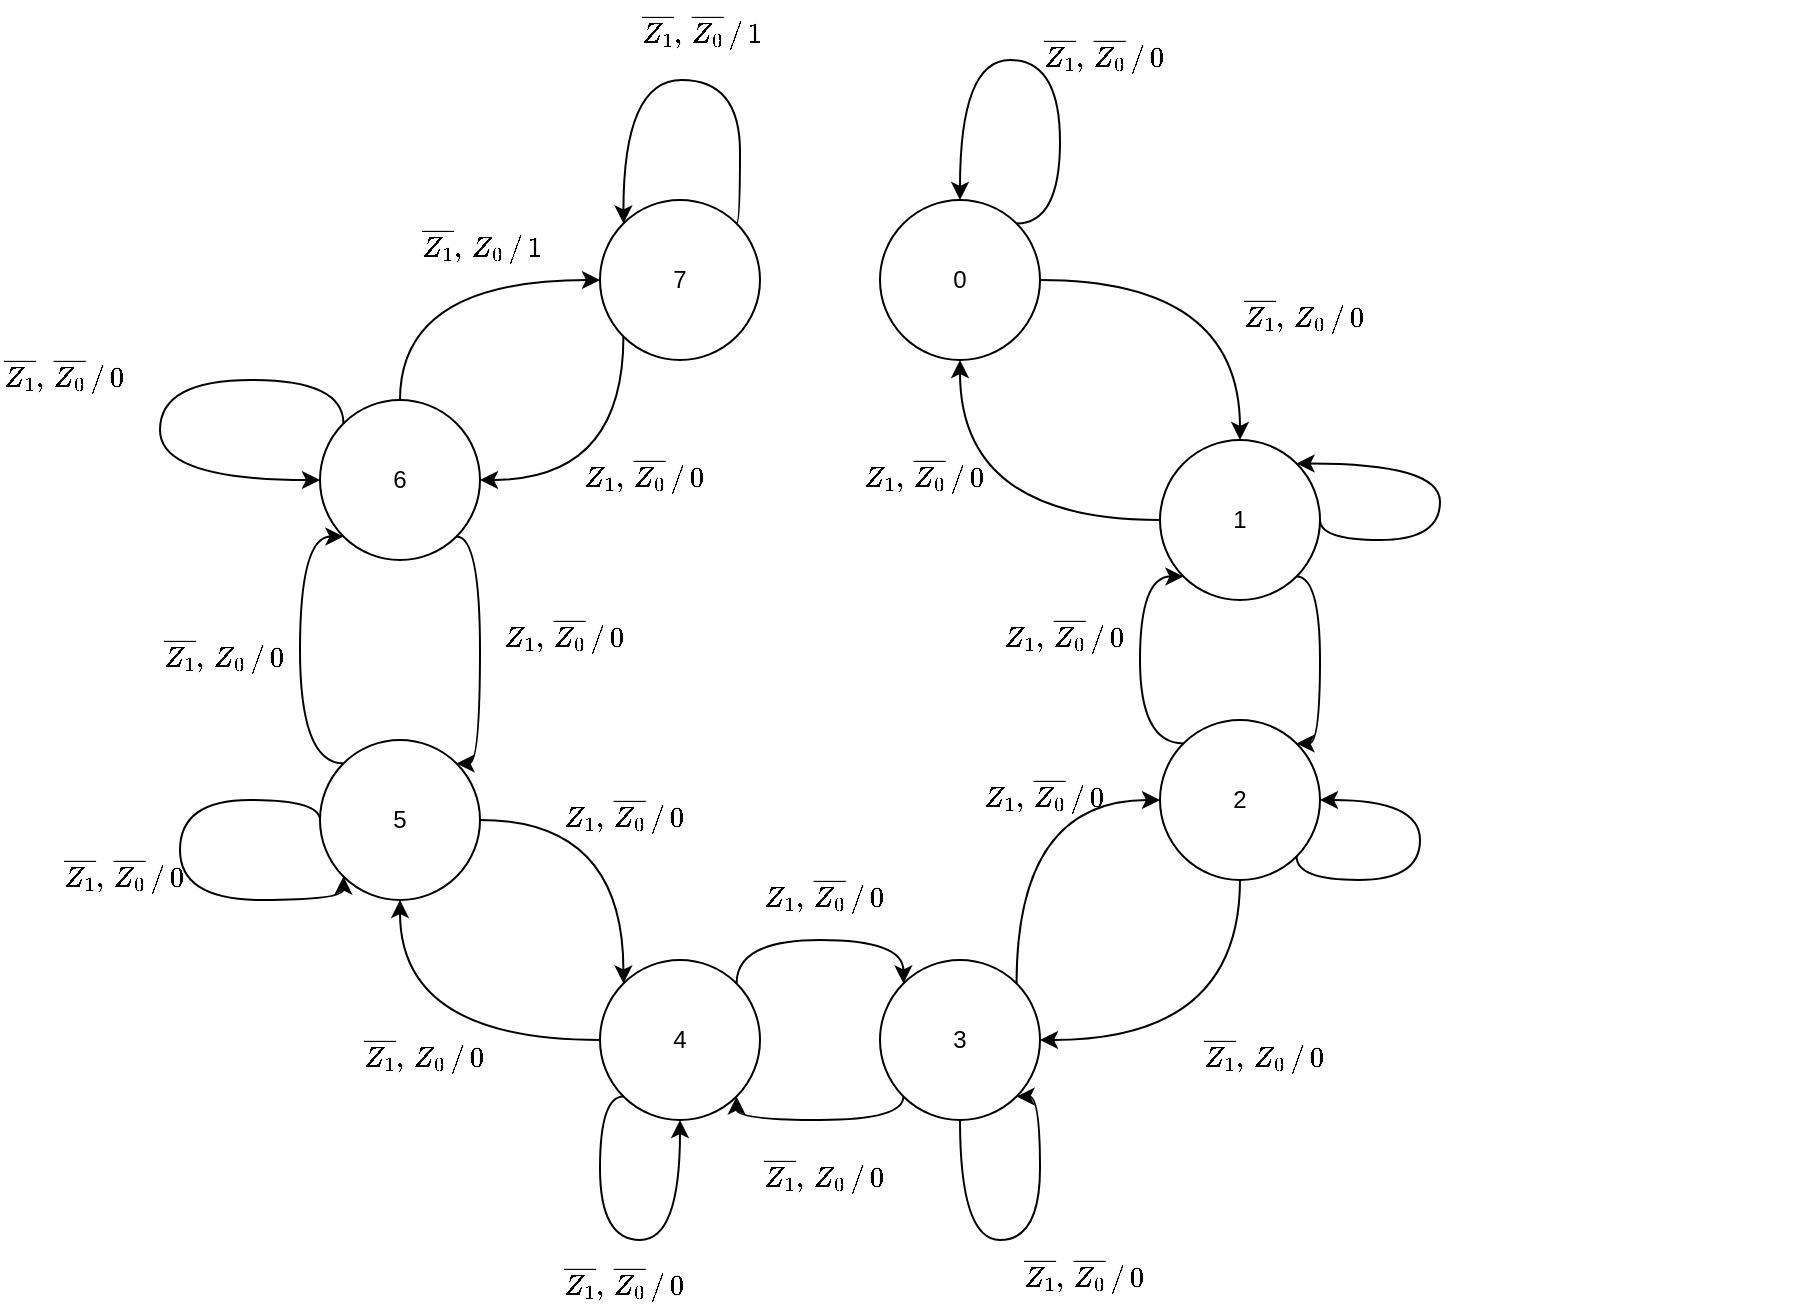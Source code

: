 <mxfile version="27.1.6">
  <diagram name="Página-1" id="u-1weJq-VjkqgeNGdhfN">
    <mxGraphModel dx="735" dy="420" grid="1" gridSize="10" guides="1" tooltips="1" connect="1" arrows="1" fold="1" page="1" pageScale="1" pageWidth="827" pageHeight="1169" math="1" shadow="0">
      <root>
        <mxCell id="0" />
        <mxCell id="1" parent="0" />
        <mxCell id="UL8uIya0dz0M6-IwMwsz-1" value="" style="group" vertex="1" connectable="0" parent="1">
          <mxGeometry x="210" y="210" width="900" height="654" as="geometry" />
        </mxCell>
        <mxCell id="UL8uIya0dz0M6-IwMwsz-2" style="edgeStyle=orthogonalEdgeStyle;rounded=0;orthogonalLoop=1;jettySize=auto;html=1;exitX=0;exitY=0.5;exitDx=0;exitDy=0;entryX=0.5;entryY=1;entryDx=0;entryDy=0;curved=1;" edge="1" parent="UL8uIya0dz0M6-IwMwsz-1" source="UL8uIya0dz0M6-IwMwsz-22" target="UL8uIya0dz0M6-IwMwsz-3">
          <mxGeometry relative="1" as="geometry" />
        </mxCell>
        <mxCell id="UL8uIya0dz0M6-IwMwsz-3" value="0" style="ellipse;whiteSpace=wrap;html=1;aspect=fixed;" vertex="1" parent="UL8uIya0dz0M6-IwMwsz-1">
          <mxGeometry x="440" y="100" width="80" height="80" as="geometry" />
        </mxCell>
        <mxCell id="UL8uIya0dz0M6-IwMwsz-4" style="edgeStyle=orthogonalEdgeStyle;rounded=0;orthogonalLoop=1;jettySize=auto;html=1;exitX=0.5;exitY=0;exitDx=0;exitDy=0;entryX=0;entryY=0.5;entryDx=0;entryDy=0;curved=1;" edge="1" parent="UL8uIya0dz0M6-IwMwsz-1" source="UL8uIya0dz0M6-IwMwsz-5" target="UL8uIya0dz0M6-IwMwsz-24">
          <mxGeometry relative="1" as="geometry" />
        </mxCell>
        <mxCell id="UL8uIya0dz0M6-IwMwsz-5" value="6" style="ellipse;whiteSpace=wrap;html=1;aspect=fixed;" vertex="1" parent="UL8uIya0dz0M6-IwMwsz-1">
          <mxGeometry x="160" y="200" width="80" height="80" as="geometry" />
        </mxCell>
        <mxCell id="UL8uIya0dz0M6-IwMwsz-6" style="edgeStyle=orthogonalEdgeStyle;rounded=0;orthogonalLoop=1;jettySize=auto;html=1;exitX=0;exitY=0;exitDx=0;exitDy=0;entryX=0;entryY=1;entryDx=0;entryDy=0;strokeColor=none;curved=1;" edge="1" parent="UL8uIya0dz0M6-IwMwsz-1" source="UL8uIya0dz0M6-IwMwsz-9" target="UL8uIya0dz0M6-IwMwsz-5">
          <mxGeometry relative="1" as="geometry">
            <Array as="points">
              <mxPoint x="150" y="382" />
              <mxPoint x="150" y="268" />
            </Array>
          </mxGeometry>
        </mxCell>
        <mxCell id="UL8uIya0dz0M6-IwMwsz-7" style="edgeStyle=orthogonalEdgeStyle;rounded=0;orthogonalLoop=1;jettySize=auto;html=1;exitX=0;exitY=0;exitDx=0;exitDy=0;entryX=0;entryY=1;entryDx=0;entryDy=0;curved=1;" edge="1" parent="UL8uIya0dz0M6-IwMwsz-1" source="UL8uIya0dz0M6-IwMwsz-9" target="UL8uIya0dz0M6-IwMwsz-5">
          <mxGeometry relative="1" as="geometry">
            <Array as="points">
              <mxPoint x="150" y="382" />
              <mxPoint x="150" y="268" />
            </Array>
          </mxGeometry>
        </mxCell>
        <mxCell id="UL8uIya0dz0M6-IwMwsz-8" style="edgeStyle=orthogonalEdgeStyle;rounded=0;orthogonalLoop=1;jettySize=auto;html=1;exitX=1;exitY=1;exitDx=0;exitDy=0;entryX=1;entryY=0;entryDx=0;entryDy=0;curved=1;" edge="1" parent="UL8uIya0dz0M6-IwMwsz-1" source="UL8uIya0dz0M6-IwMwsz-5" target="UL8uIya0dz0M6-IwMwsz-9">
          <mxGeometry relative="1" as="geometry">
            <Array as="points">
              <mxPoint x="240" y="268" />
              <mxPoint x="240" y="382" />
            </Array>
          </mxGeometry>
        </mxCell>
        <mxCell id="UL8uIya0dz0M6-IwMwsz-9" value="5" style="ellipse;whiteSpace=wrap;html=1;aspect=fixed;" vertex="1" parent="UL8uIya0dz0M6-IwMwsz-1">
          <mxGeometry x="160" y="370" width="80" height="80" as="geometry" />
        </mxCell>
        <mxCell id="UL8uIya0dz0M6-IwMwsz-10" style="edgeStyle=orthogonalEdgeStyle;rounded=0;orthogonalLoop=1;jettySize=auto;html=1;exitX=1;exitY=0.5;exitDx=0;exitDy=0;entryX=0;entryY=0;entryDx=0;entryDy=0;curved=1;" edge="1" parent="UL8uIya0dz0M6-IwMwsz-1" source="UL8uIya0dz0M6-IwMwsz-9" target="UL8uIya0dz0M6-IwMwsz-12">
          <mxGeometry relative="1" as="geometry">
            <Array as="points">
              <mxPoint x="312" y="410" />
            </Array>
          </mxGeometry>
        </mxCell>
        <mxCell id="UL8uIya0dz0M6-IwMwsz-11" style="edgeStyle=orthogonalEdgeStyle;rounded=0;orthogonalLoop=1;jettySize=auto;html=1;exitX=0;exitY=0.5;exitDx=0;exitDy=0;entryX=0.5;entryY=1;entryDx=0;entryDy=0;curved=1;" edge="1" parent="UL8uIya0dz0M6-IwMwsz-1" source="UL8uIya0dz0M6-IwMwsz-12" target="UL8uIya0dz0M6-IwMwsz-9">
          <mxGeometry relative="1" as="geometry">
            <Array as="points">
              <mxPoint x="200" y="520" />
            </Array>
          </mxGeometry>
        </mxCell>
        <mxCell id="UL8uIya0dz0M6-IwMwsz-12" value="4" style="ellipse;whiteSpace=wrap;html=1;aspect=fixed;" vertex="1" parent="UL8uIya0dz0M6-IwMwsz-1">
          <mxGeometry x="300" y="480" width="80" height="80" as="geometry" />
        </mxCell>
        <mxCell id="UL8uIya0dz0M6-IwMwsz-13" style="edgeStyle=orthogonalEdgeStyle;rounded=0;orthogonalLoop=1;jettySize=auto;html=1;exitX=1;exitY=0;exitDx=0;exitDy=0;entryX=0;entryY=0;entryDx=0;entryDy=0;curved=1;" edge="1" parent="UL8uIya0dz0M6-IwMwsz-1" source="UL8uIya0dz0M6-IwMwsz-12" target="UL8uIya0dz0M6-IwMwsz-16">
          <mxGeometry relative="1" as="geometry">
            <Array as="points">
              <mxPoint x="368" y="470" />
              <mxPoint x="452" y="470" />
            </Array>
          </mxGeometry>
        </mxCell>
        <mxCell id="UL8uIya0dz0M6-IwMwsz-14" style="edgeStyle=orthogonalEdgeStyle;rounded=0;orthogonalLoop=1;jettySize=auto;html=1;exitX=0;exitY=1;exitDx=0;exitDy=0;entryX=1;entryY=1;entryDx=0;entryDy=0;curved=1;" edge="1" parent="UL8uIya0dz0M6-IwMwsz-1" source="UL8uIya0dz0M6-IwMwsz-16" target="UL8uIya0dz0M6-IwMwsz-12">
          <mxGeometry relative="1" as="geometry">
            <Array as="points">
              <mxPoint x="452" y="560" />
              <mxPoint x="368" y="560" />
            </Array>
          </mxGeometry>
        </mxCell>
        <mxCell id="UL8uIya0dz0M6-IwMwsz-15" style="edgeStyle=orthogonalEdgeStyle;rounded=0;orthogonalLoop=1;jettySize=auto;html=1;exitX=1;exitY=0;exitDx=0;exitDy=0;entryX=0;entryY=0.5;entryDx=0;entryDy=0;curved=1;" edge="1" parent="UL8uIya0dz0M6-IwMwsz-1" source="UL8uIya0dz0M6-IwMwsz-16" target="UL8uIya0dz0M6-IwMwsz-18">
          <mxGeometry relative="1" as="geometry">
            <Array as="points">
              <mxPoint x="508" y="400" />
            </Array>
          </mxGeometry>
        </mxCell>
        <mxCell id="UL8uIya0dz0M6-IwMwsz-16" value="3" style="ellipse;whiteSpace=wrap;html=1;aspect=fixed;" vertex="1" parent="UL8uIya0dz0M6-IwMwsz-1">
          <mxGeometry x="440" y="480" width="80" height="80" as="geometry" />
        </mxCell>
        <mxCell id="UL8uIya0dz0M6-IwMwsz-17" style="edgeStyle=orthogonalEdgeStyle;rounded=0;orthogonalLoop=1;jettySize=auto;html=1;exitX=0.5;exitY=1;exitDx=0;exitDy=0;entryX=1;entryY=0.5;entryDx=0;entryDy=0;curved=1;" edge="1" parent="UL8uIya0dz0M6-IwMwsz-1" source="UL8uIya0dz0M6-IwMwsz-18" target="UL8uIya0dz0M6-IwMwsz-16">
          <mxGeometry relative="1" as="geometry" />
        </mxCell>
        <mxCell id="UL8uIya0dz0M6-IwMwsz-18" value="2" style="ellipse;whiteSpace=wrap;html=1;aspect=fixed;" vertex="1" parent="UL8uIya0dz0M6-IwMwsz-1">
          <mxGeometry x="580" y="360" width="80" height="80" as="geometry" />
        </mxCell>
        <mxCell id="UL8uIya0dz0M6-IwMwsz-19" style="edgeStyle=orthogonalEdgeStyle;rounded=0;orthogonalLoop=1;jettySize=auto;html=1;exitX=1;exitY=0.5;exitDx=0;exitDy=0;entryX=0.5;entryY=0;entryDx=0;entryDy=0;curved=1;" edge="1" parent="UL8uIya0dz0M6-IwMwsz-1" source="UL8uIya0dz0M6-IwMwsz-3" target="UL8uIya0dz0M6-IwMwsz-22">
          <mxGeometry relative="1" as="geometry" />
        </mxCell>
        <mxCell id="UL8uIya0dz0M6-IwMwsz-20" style="edgeStyle=orthogonalEdgeStyle;rounded=0;orthogonalLoop=1;jettySize=auto;html=1;exitX=0;exitY=0;exitDx=0;exitDy=0;entryX=0;entryY=1;entryDx=0;entryDy=0;curved=1;" edge="1" parent="UL8uIya0dz0M6-IwMwsz-1" source="UL8uIya0dz0M6-IwMwsz-18" target="UL8uIya0dz0M6-IwMwsz-22">
          <mxGeometry relative="1" as="geometry">
            <Array as="points">
              <mxPoint x="570" y="372" />
              <mxPoint x="570" y="288" />
            </Array>
          </mxGeometry>
        </mxCell>
        <mxCell id="UL8uIya0dz0M6-IwMwsz-21" style="edgeStyle=orthogonalEdgeStyle;rounded=0;orthogonalLoop=1;jettySize=auto;html=1;exitX=1;exitY=1;exitDx=0;exitDy=0;entryX=1;entryY=0;entryDx=0;entryDy=0;curved=1;" edge="1" parent="UL8uIya0dz0M6-IwMwsz-1" source="UL8uIya0dz0M6-IwMwsz-22" target="UL8uIya0dz0M6-IwMwsz-18">
          <mxGeometry relative="1" as="geometry">
            <Array as="points">
              <mxPoint x="660" y="288" />
              <mxPoint x="660" y="372" />
            </Array>
          </mxGeometry>
        </mxCell>
        <mxCell id="UL8uIya0dz0M6-IwMwsz-22" value="1" style="ellipse;whiteSpace=wrap;html=1;aspect=fixed;" vertex="1" parent="UL8uIya0dz0M6-IwMwsz-1">
          <mxGeometry x="580" y="220" width="80" height="80" as="geometry" />
        </mxCell>
        <mxCell id="UL8uIya0dz0M6-IwMwsz-23" style="edgeStyle=orthogonalEdgeStyle;rounded=0;orthogonalLoop=1;jettySize=auto;html=1;exitX=0;exitY=1;exitDx=0;exitDy=0;entryX=1;entryY=0.5;entryDx=0;entryDy=0;curved=1;" edge="1" parent="UL8uIya0dz0M6-IwMwsz-1" source="UL8uIya0dz0M6-IwMwsz-24" target="UL8uIya0dz0M6-IwMwsz-5">
          <mxGeometry relative="1" as="geometry">
            <Array as="points">
              <mxPoint x="312" y="240" />
            </Array>
          </mxGeometry>
        </mxCell>
        <mxCell id="UL8uIya0dz0M6-IwMwsz-24" value="7" style="ellipse;whiteSpace=wrap;html=1;aspect=fixed;" vertex="1" parent="UL8uIya0dz0M6-IwMwsz-1">
          <mxGeometry x="300" y="100" width="80" height="80" as="geometry" />
        </mxCell>
        <mxCell id="UL8uIya0dz0M6-IwMwsz-25" style="edgeStyle=orthogonalEdgeStyle;rounded=0;orthogonalLoop=1;jettySize=auto;html=1;exitX=1;exitY=0;exitDx=0;exitDy=0;entryX=0;entryY=0;entryDx=0;entryDy=0;curved=1;" edge="1" parent="UL8uIya0dz0M6-IwMwsz-1" source="UL8uIya0dz0M6-IwMwsz-24" target="UL8uIya0dz0M6-IwMwsz-24">
          <mxGeometry relative="1" as="geometry">
            <Array as="points">
              <mxPoint x="370" y="112" />
              <mxPoint x="370" y="40" />
              <mxPoint x="312" y="40" />
            </Array>
          </mxGeometry>
        </mxCell>
        <mxCell id="UL8uIya0dz0M6-IwMwsz-26" style="edgeStyle=orthogonalEdgeStyle;rounded=0;orthogonalLoop=1;jettySize=auto;html=1;exitX=0;exitY=0;exitDx=0;exitDy=0;entryX=0;entryY=0.5;entryDx=0;entryDy=0;curved=1;" edge="1" parent="UL8uIya0dz0M6-IwMwsz-1" source="UL8uIya0dz0M6-IwMwsz-5" target="UL8uIya0dz0M6-IwMwsz-5">
          <mxGeometry relative="1" as="geometry">
            <Array as="points">
              <mxPoint x="172" y="190" />
              <mxPoint x="80" y="190" />
              <mxPoint x="80" y="240" />
            </Array>
          </mxGeometry>
        </mxCell>
        <mxCell id="UL8uIya0dz0M6-IwMwsz-27" style="edgeStyle=orthogonalEdgeStyle;rounded=0;orthogonalLoop=1;jettySize=auto;html=1;exitX=0;exitY=0.5;exitDx=0;exitDy=0;entryX=0;entryY=1;entryDx=0;entryDy=0;curved=1;" edge="1" parent="UL8uIya0dz0M6-IwMwsz-1" source="UL8uIya0dz0M6-IwMwsz-9" target="UL8uIya0dz0M6-IwMwsz-9">
          <mxGeometry relative="1" as="geometry">
            <Array as="points">
              <mxPoint x="160" y="400" />
              <mxPoint x="90" y="400" />
              <mxPoint x="90" y="450" />
              <mxPoint x="172" y="450" />
            </Array>
          </mxGeometry>
        </mxCell>
        <mxCell id="UL8uIya0dz0M6-IwMwsz-28" style="edgeStyle=orthogonalEdgeStyle;rounded=0;orthogonalLoop=1;jettySize=auto;html=1;exitX=0;exitY=1;exitDx=0;exitDy=0;entryX=0.5;entryY=1;entryDx=0;entryDy=0;curved=1;" edge="1" parent="UL8uIya0dz0M6-IwMwsz-1" source="UL8uIya0dz0M6-IwMwsz-12" target="UL8uIya0dz0M6-IwMwsz-12">
          <mxGeometry relative="1" as="geometry">
            <Array as="points">
              <mxPoint x="300" y="548" />
              <mxPoint x="300" y="620" />
              <mxPoint x="340" y="620" />
            </Array>
          </mxGeometry>
        </mxCell>
        <mxCell id="UL8uIya0dz0M6-IwMwsz-29" style="edgeStyle=orthogonalEdgeStyle;rounded=0;orthogonalLoop=1;jettySize=auto;html=1;exitX=0.5;exitY=1;exitDx=0;exitDy=0;entryX=1;entryY=1;entryDx=0;entryDy=0;curved=1;" edge="1" parent="UL8uIya0dz0M6-IwMwsz-1" source="UL8uIya0dz0M6-IwMwsz-16" target="UL8uIya0dz0M6-IwMwsz-16">
          <mxGeometry relative="1" as="geometry">
            <Array as="points">
              <mxPoint x="480" y="620" />
              <mxPoint x="520" y="620" />
              <mxPoint x="520" y="548" />
            </Array>
          </mxGeometry>
        </mxCell>
        <mxCell id="UL8uIya0dz0M6-IwMwsz-30" style="edgeStyle=orthogonalEdgeStyle;rounded=0;orthogonalLoop=1;jettySize=auto;html=1;exitX=1;exitY=1;exitDx=0;exitDy=0;entryX=1;entryY=0.5;entryDx=0;entryDy=0;curved=1;" edge="1" parent="UL8uIya0dz0M6-IwMwsz-1" source="UL8uIya0dz0M6-IwMwsz-18" target="UL8uIya0dz0M6-IwMwsz-18">
          <mxGeometry relative="1" as="geometry">
            <Array as="points">
              <mxPoint x="648" y="440" />
              <mxPoint x="710" y="440" />
              <mxPoint x="710" y="400" />
            </Array>
          </mxGeometry>
        </mxCell>
        <mxCell id="UL8uIya0dz0M6-IwMwsz-31" style="edgeStyle=orthogonalEdgeStyle;rounded=0;orthogonalLoop=1;jettySize=auto;html=1;exitX=1;exitY=0.5;exitDx=0;exitDy=0;entryX=1;entryY=0;entryDx=0;entryDy=0;curved=1;" edge="1" parent="UL8uIya0dz0M6-IwMwsz-1" source="UL8uIya0dz0M6-IwMwsz-22" target="UL8uIya0dz0M6-IwMwsz-22">
          <mxGeometry relative="1" as="geometry">
            <Array as="points">
              <mxPoint x="660" y="270" />
              <mxPoint x="720" y="270" />
              <mxPoint x="720" y="232" />
            </Array>
          </mxGeometry>
        </mxCell>
        <mxCell id="UL8uIya0dz0M6-IwMwsz-32" style="edgeStyle=orthogonalEdgeStyle;rounded=0;orthogonalLoop=1;jettySize=auto;html=1;exitX=1;exitY=0;exitDx=0;exitDy=0;entryX=0.5;entryY=0;entryDx=0;entryDy=0;curved=1;" edge="1" parent="UL8uIya0dz0M6-IwMwsz-1" source="UL8uIya0dz0M6-IwMwsz-3" target="UL8uIya0dz0M6-IwMwsz-3">
          <mxGeometry relative="1" as="geometry">
            <Array as="points">
              <mxPoint x="530" y="112" />
              <mxPoint x="530" y="30" />
              <mxPoint x="480" y="30" />
            </Array>
          </mxGeometry>
        </mxCell>
        <mxCell id="UL8uIya0dz0M6-IwMwsz-33" value="$$\overline{Z_1},\,Z_0 \,/\, 0$$" style="text;whiteSpace=wrap;" vertex="1" parent="UL8uIya0dz0M6-IwMwsz-1">
          <mxGeometry x="620" y="130" width="280" height="40" as="geometry" />
        </mxCell>
        <mxCell id="UL8uIya0dz0M6-IwMwsz-34" value="$$\overline{Z_1},\,Z_0 \,/\, 0$$" style="text;whiteSpace=wrap;" vertex="1" parent="UL8uIya0dz0M6-IwMwsz-1">
          <mxGeometry x="600" y="500" width="280" height="40" as="geometry" />
        </mxCell>
        <mxCell id="UL8uIya0dz0M6-IwMwsz-35" value="$$\overline{Z_1},\,Z_0 \,/\, 0$$" style="text;whiteSpace=wrap;" vertex="1" parent="UL8uIya0dz0M6-IwMwsz-1">
          <mxGeometry x="380" y="560" width="280" height="40" as="geometry" />
        </mxCell>
        <mxCell id="UL8uIya0dz0M6-IwMwsz-36" value="$$\overline{Z_1},\,Z_0 \,/\, 0$$" style="text;whiteSpace=wrap;" vertex="1" parent="UL8uIya0dz0M6-IwMwsz-1">
          <mxGeometry x="180" y="500" width="280" height="40" as="geometry" />
        </mxCell>
        <mxCell id="UL8uIya0dz0M6-IwMwsz-37" value="$$\overline{Z_1},\,Z_0 \,/\, 0$$" style="text;whiteSpace=wrap;" vertex="1" parent="UL8uIya0dz0M6-IwMwsz-1">
          <mxGeometry x="80" y="300" width="280" height="40" as="geometry" />
        </mxCell>
        <mxCell id="UL8uIya0dz0M6-IwMwsz-38" value="&lt;div&gt;$$\overline{Z_1},\,Z_0 \,/\, 1$$&lt;/div&gt;&lt;div&gt;&lt;br&gt;&lt;/div&gt;" style="text;html=1;align=center;verticalAlign=middle;resizable=0;points=[];autosize=1;strokeColor=none;fillColor=none;" vertex="1" parent="UL8uIya0dz0M6-IwMwsz-1">
          <mxGeometry x="150" y="110" width="180" height="40" as="geometry" />
        </mxCell>
        <mxCell id="UL8uIya0dz0M6-IwMwsz-39" value="$$\overline{Z_1},\,\overline{Z_0} \,/\, 1$$" style="text;html=1;align=center;verticalAlign=middle;resizable=0;points=[];autosize=1;strokeColor=none;fillColor=none;" vertex="1" parent="UL8uIya0dz0M6-IwMwsz-1">
          <mxGeometry x="230" width="240" height="30" as="geometry" />
        </mxCell>
        <mxCell id="UL8uIya0dz0M6-IwMwsz-40" value="$$\overline{Z_1},\,\overline{Z_0} \,/\, 0$$" style="text;whiteSpace=wrap;" vertex="1" parent="UL8uIya0dz0M6-IwMwsz-1">
          <mxGeometry x="510" y="610" width="250" height="40" as="geometry" />
        </mxCell>
        <mxCell id="UL8uIya0dz0M6-IwMwsz-41" value="$$\overline{Z_1},\,\overline{Z_0} \,/\, 0$$" style="text;whiteSpace=wrap;" vertex="1" parent="UL8uIya0dz0M6-IwMwsz-1">
          <mxGeometry x="520" width="250" height="40" as="geometry" />
        </mxCell>
        <mxCell id="UL8uIya0dz0M6-IwMwsz-42" value="$$\overline{Z_1},\,\overline{Z_0} \,/\, 0$$" style="text;whiteSpace=wrap;" vertex="1" parent="UL8uIya0dz0M6-IwMwsz-1">
          <mxGeometry x="280" y="614" width="250" height="40" as="geometry" />
        </mxCell>
        <mxCell id="UL8uIya0dz0M6-IwMwsz-43" value="$$\overline{Z_1},\,\overline{Z_0} \,/\, 0$$" style="text;whiteSpace=wrap;" vertex="1" parent="UL8uIya0dz0M6-IwMwsz-1">
          <mxGeometry x="30" y="410" width="250" height="40" as="geometry" />
        </mxCell>
        <mxCell id="UL8uIya0dz0M6-IwMwsz-44" value="$$\overline{Z_1},\,\overline{Z_0} \,/\, 0$$" style="text;whiteSpace=wrap;" vertex="1" parent="UL8uIya0dz0M6-IwMwsz-1">
          <mxGeometry y="160" width="250" height="40" as="geometry" />
        </mxCell>
        <mxCell id="UL8uIya0dz0M6-IwMwsz-45" value="$$Z_1,\,\overline{Z_0} \,/\, 0$$" style="text;whiteSpace=wrap;" vertex="1" parent="UL8uIya0dz0M6-IwMwsz-1">
          <mxGeometry x="380" y="420" width="120" height="40" as="geometry" />
        </mxCell>
        <mxCell id="UL8uIya0dz0M6-IwMwsz-46" value="$$Z_1,\,\overline{Z_0} \,/\, 0$$" style="text;whiteSpace=wrap;" vertex="1" parent="UL8uIya0dz0M6-IwMwsz-1">
          <mxGeometry x="490" y="370" width="120" height="40" as="geometry" />
        </mxCell>
        <mxCell id="UL8uIya0dz0M6-IwMwsz-47" value="$$Z_1,\,\overline{Z_0} \,/\, 0$$" style="text;whiteSpace=wrap;" vertex="1" parent="UL8uIya0dz0M6-IwMwsz-1">
          <mxGeometry x="500" y="290" width="120" height="40" as="geometry" />
        </mxCell>
        <mxCell id="UL8uIya0dz0M6-IwMwsz-48" value="$$Z_1,\,\overline{Z_0} \,/\, 0$$" style="text;whiteSpace=wrap;" vertex="1" parent="UL8uIya0dz0M6-IwMwsz-1">
          <mxGeometry x="430" y="210" width="120" height="40" as="geometry" />
        </mxCell>
        <mxCell id="UL8uIya0dz0M6-IwMwsz-49" value="$$Z_1,\,\overline{Z_0} \,/\, 0$$" style="text;whiteSpace=wrap;" vertex="1" parent="UL8uIya0dz0M6-IwMwsz-1">
          <mxGeometry x="280" y="380" width="120" height="40" as="geometry" />
        </mxCell>
        <mxCell id="UL8uIya0dz0M6-IwMwsz-50" value="$$Z_1,\,\overline{Z_0} \,/\, 0$$" style="text;whiteSpace=wrap;" vertex="1" parent="UL8uIya0dz0M6-IwMwsz-1">
          <mxGeometry x="250" y="290" width="120" height="40" as="geometry" />
        </mxCell>
        <mxCell id="UL8uIya0dz0M6-IwMwsz-51" value="$$Z_1,\,\overline{Z_0} \,/\, 0$$" style="text;whiteSpace=wrap;" vertex="1" parent="UL8uIya0dz0M6-IwMwsz-1">
          <mxGeometry x="290" y="210" width="120" height="40" as="geometry" />
        </mxCell>
      </root>
    </mxGraphModel>
  </diagram>
</mxfile>
